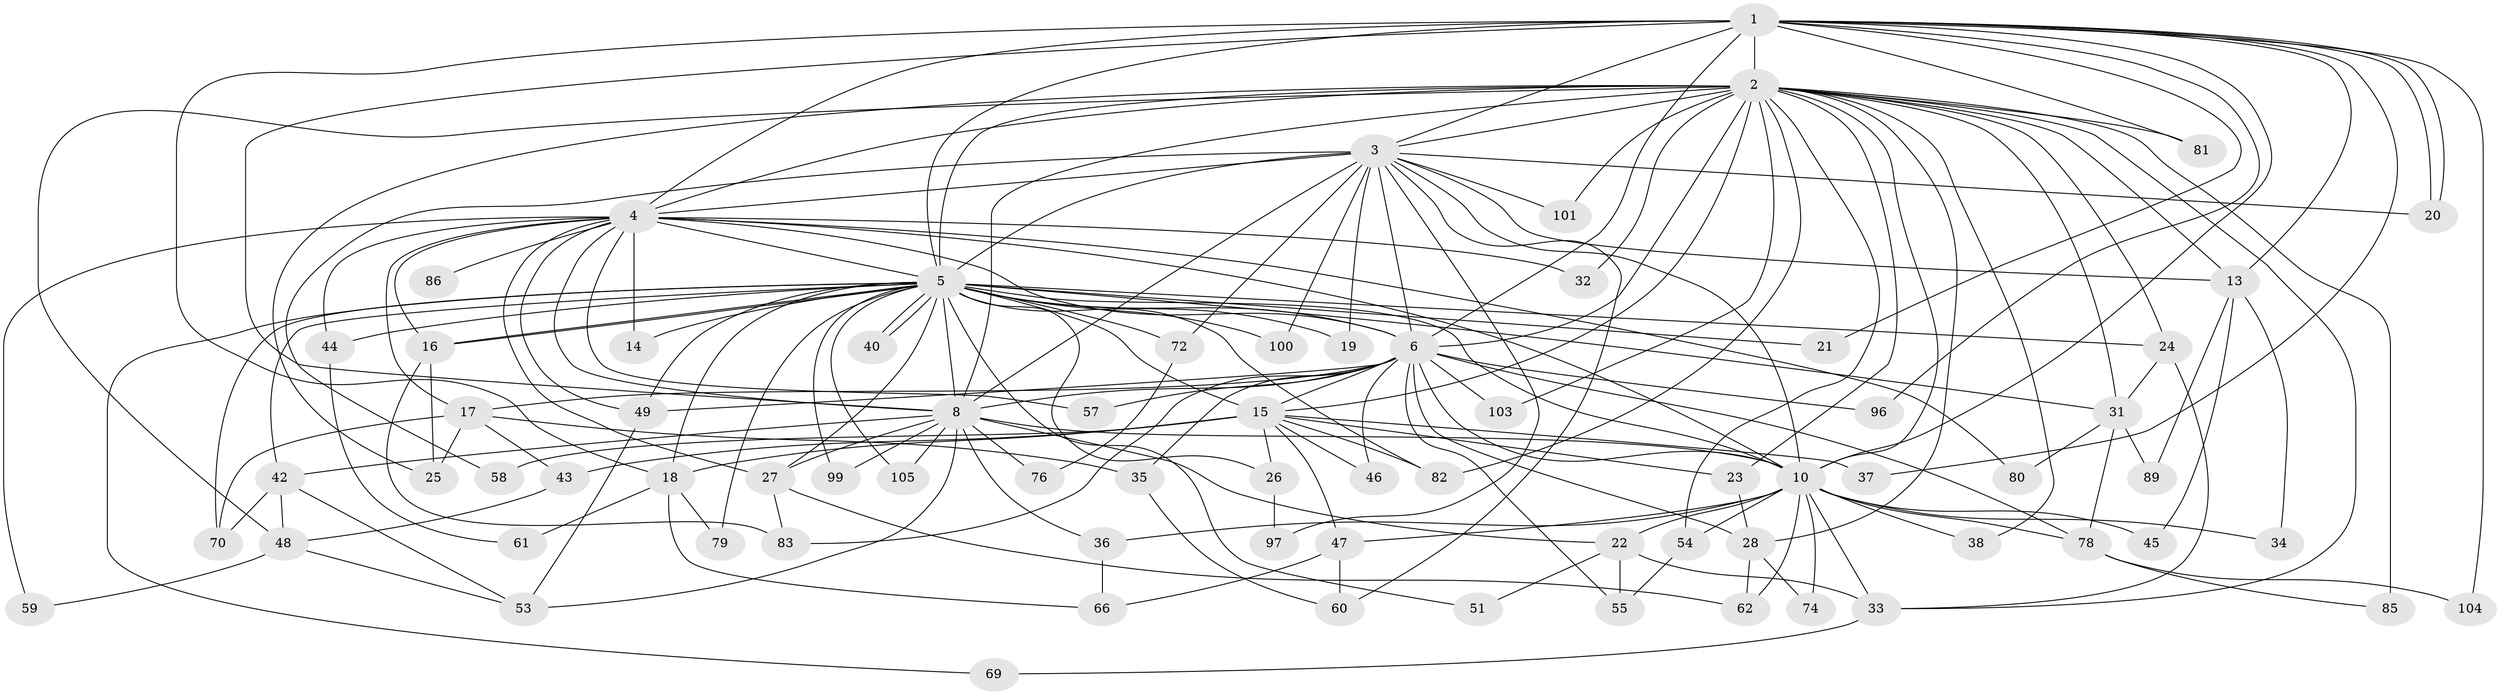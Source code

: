 // original degree distribution, {19: 0.02830188679245283, 21: 0.009433962264150943, 20: 0.018867924528301886, 22: 0.02830188679245283, 16: 0.009433962264150943, 4: 0.08490566037735849, 2: 0.5094339622641509, 6: 0.03773584905660377, 3: 0.2169811320754717, 12: 0.009433962264150943, 5: 0.04716981132075472}
// Generated by graph-tools (version 1.1) at 2025/11/02/27/25 16:11:04]
// undirected, 74 vertices, 182 edges
graph export_dot {
graph [start="1"]
  node [color=gray90,style=filled];
  1 [super="+29"];
  2 [super="+7"];
  3 [super="+90"];
  4 [super="+56"];
  5 [super="+9"];
  6 [super="+12"];
  8 [super="+11"];
  10 [super="+92"];
  13;
  14 [super="+77"];
  15 [super="+30"];
  16 [super="+68"];
  17;
  18 [super="+65"];
  19;
  20 [super="+102"];
  21;
  22 [super="+75"];
  23;
  24 [super="+91"];
  25;
  26;
  27 [super="+67"];
  28 [super="+41"];
  31 [super="+50"];
  32;
  33 [super="+39"];
  34;
  35;
  36;
  37;
  38;
  40;
  42 [super="+64"];
  43 [super="+52"];
  44;
  45;
  46;
  47 [super="+71"];
  48 [super="+106"];
  49 [super="+63"];
  51;
  53 [super="+87"];
  54;
  55 [super="+98"];
  57;
  58;
  59;
  60;
  61;
  62;
  66 [super="+73"];
  69;
  70 [super="+93"];
  72;
  74;
  76;
  78 [super="+84"];
  79;
  80;
  81;
  82 [super="+95"];
  83 [super="+88"];
  85 [super="+94"];
  86;
  89;
  96;
  97;
  99;
  100;
  101;
  103;
  104;
  105;
  1 -- 2 [weight=2];
  1 -- 3;
  1 -- 4;
  1 -- 5 [weight=2];
  1 -- 6 [weight=2];
  1 -- 8;
  1 -- 10;
  1 -- 20;
  1 -- 20;
  1 -- 21;
  1 -- 37;
  1 -- 81;
  1 -- 96;
  1 -- 104;
  1 -- 18;
  1 -- 13;
  2 -- 3 [weight=2];
  2 -- 4 [weight=2];
  2 -- 5 [weight=4];
  2 -- 6 [weight=2];
  2 -- 8 [weight=2];
  2 -- 10 [weight=2];
  2 -- 23;
  2 -- 25;
  2 -- 28;
  2 -- 31 [weight=2];
  2 -- 32;
  2 -- 33;
  2 -- 38;
  2 -- 81;
  2 -- 85 [weight=2];
  2 -- 103;
  2 -- 13;
  2 -- 15;
  2 -- 24;
  2 -- 101;
  2 -- 48;
  2 -- 54;
  2 -- 82;
  3 -- 4;
  3 -- 5 [weight=2];
  3 -- 6;
  3 -- 8 [weight=2];
  3 -- 10;
  3 -- 13;
  3 -- 19;
  3 -- 58;
  3 -- 60;
  3 -- 72;
  3 -- 97;
  3 -- 100;
  3 -- 101;
  3 -- 20;
  4 -- 5 [weight=2];
  4 -- 6;
  4 -- 8;
  4 -- 10;
  4 -- 14;
  4 -- 17;
  4 -- 27;
  4 -- 32;
  4 -- 44;
  4 -- 49;
  4 -- 57;
  4 -- 59;
  4 -- 80;
  4 -- 86 [weight=2];
  4 -- 16;
  5 -- 6 [weight=2];
  5 -- 8 [weight=2];
  5 -- 10 [weight=2];
  5 -- 15;
  5 -- 16;
  5 -- 16;
  5 -- 24;
  5 -- 27;
  5 -- 40;
  5 -- 40;
  5 -- 42;
  5 -- 44;
  5 -- 49;
  5 -- 82;
  5 -- 99;
  5 -- 70;
  5 -- 69;
  5 -- 72;
  5 -- 14 [weight=2];
  5 -- 79;
  5 -- 18;
  5 -- 19;
  5 -- 21;
  5 -- 26;
  5 -- 31;
  5 -- 100;
  5 -- 105;
  5 -- 51;
  6 -- 8;
  6 -- 10;
  6 -- 17;
  6 -- 35;
  6 -- 46;
  6 -- 55;
  6 -- 57;
  6 -- 96;
  6 -- 103;
  6 -- 83;
  6 -- 15;
  6 -- 78;
  6 -- 28;
  6 -- 49;
  8 -- 10;
  8 -- 36;
  8 -- 76;
  8 -- 99;
  8 -- 105;
  8 -- 42 [weight=2];
  8 -- 53;
  8 -- 22;
  8 -- 27;
  10 -- 22;
  10 -- 34;
  10 -- 36;
  10 -- 38;
  10 -- 45;
  10 -- 47;
  10 -- 54;
  10 -- 74;
  10 -- 78;
  10 -- 62;
  10 -- 33;
  13 -- 34;
  13 -- 45;
  13 -- 89;
  15 -- 18;
  15 -- 23;
  15 -- 26;
  15 -- 37;
  15 -- 43;
  15 -- 46;
  15 -- 47;
  15 -- 58;
  15 -- 82;
  16 -- 83;
  16 -- 25;
  17 -- 25;
  17 -- 35;
  17 -- 43;
  17 -- 70;
  18 -- 61;
  18 -- 66;
  18 -- 79;
  22 -- 51;
  22 -- 55;
  22 -- 33;
  23 -- 28;
  24 -- 33;
  24 -- 31;
  26 -- 97;
  27 -- 62;
  27 -- 83;
  28 -- 62;
  28 -- 74;
  31 -- 78;
  31 -- 80;
  31 -- 89;
  33 -- 69;
  35 -- 60;
  36 -- 66;
  42 -- 48;
  42 -- 53;
  42 -- 70;
  43 -- 48;
  44 -- 61;
  47 -- 60;
  47 -- 66;
  48 -- 59;
  48 -- 53;
  49 -- 53;
  54 -- 55;
  72 -- 76;
  78 -- 85;
  78 -- 104;
}
